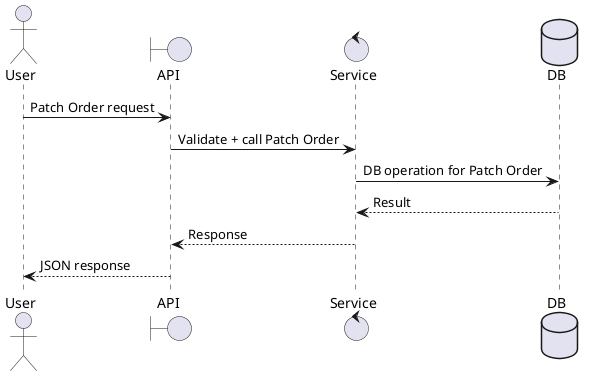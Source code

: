 @startuml
actor User as A
boundary API as B
control Service as S
database DB as D

A -> B: Patch Order request
B -> S: Validate + call Patch Order
S -> D: DB operation for Patch Order
D --> S: Result
S --> B: Response
B --> A: JSON response
@enduml
